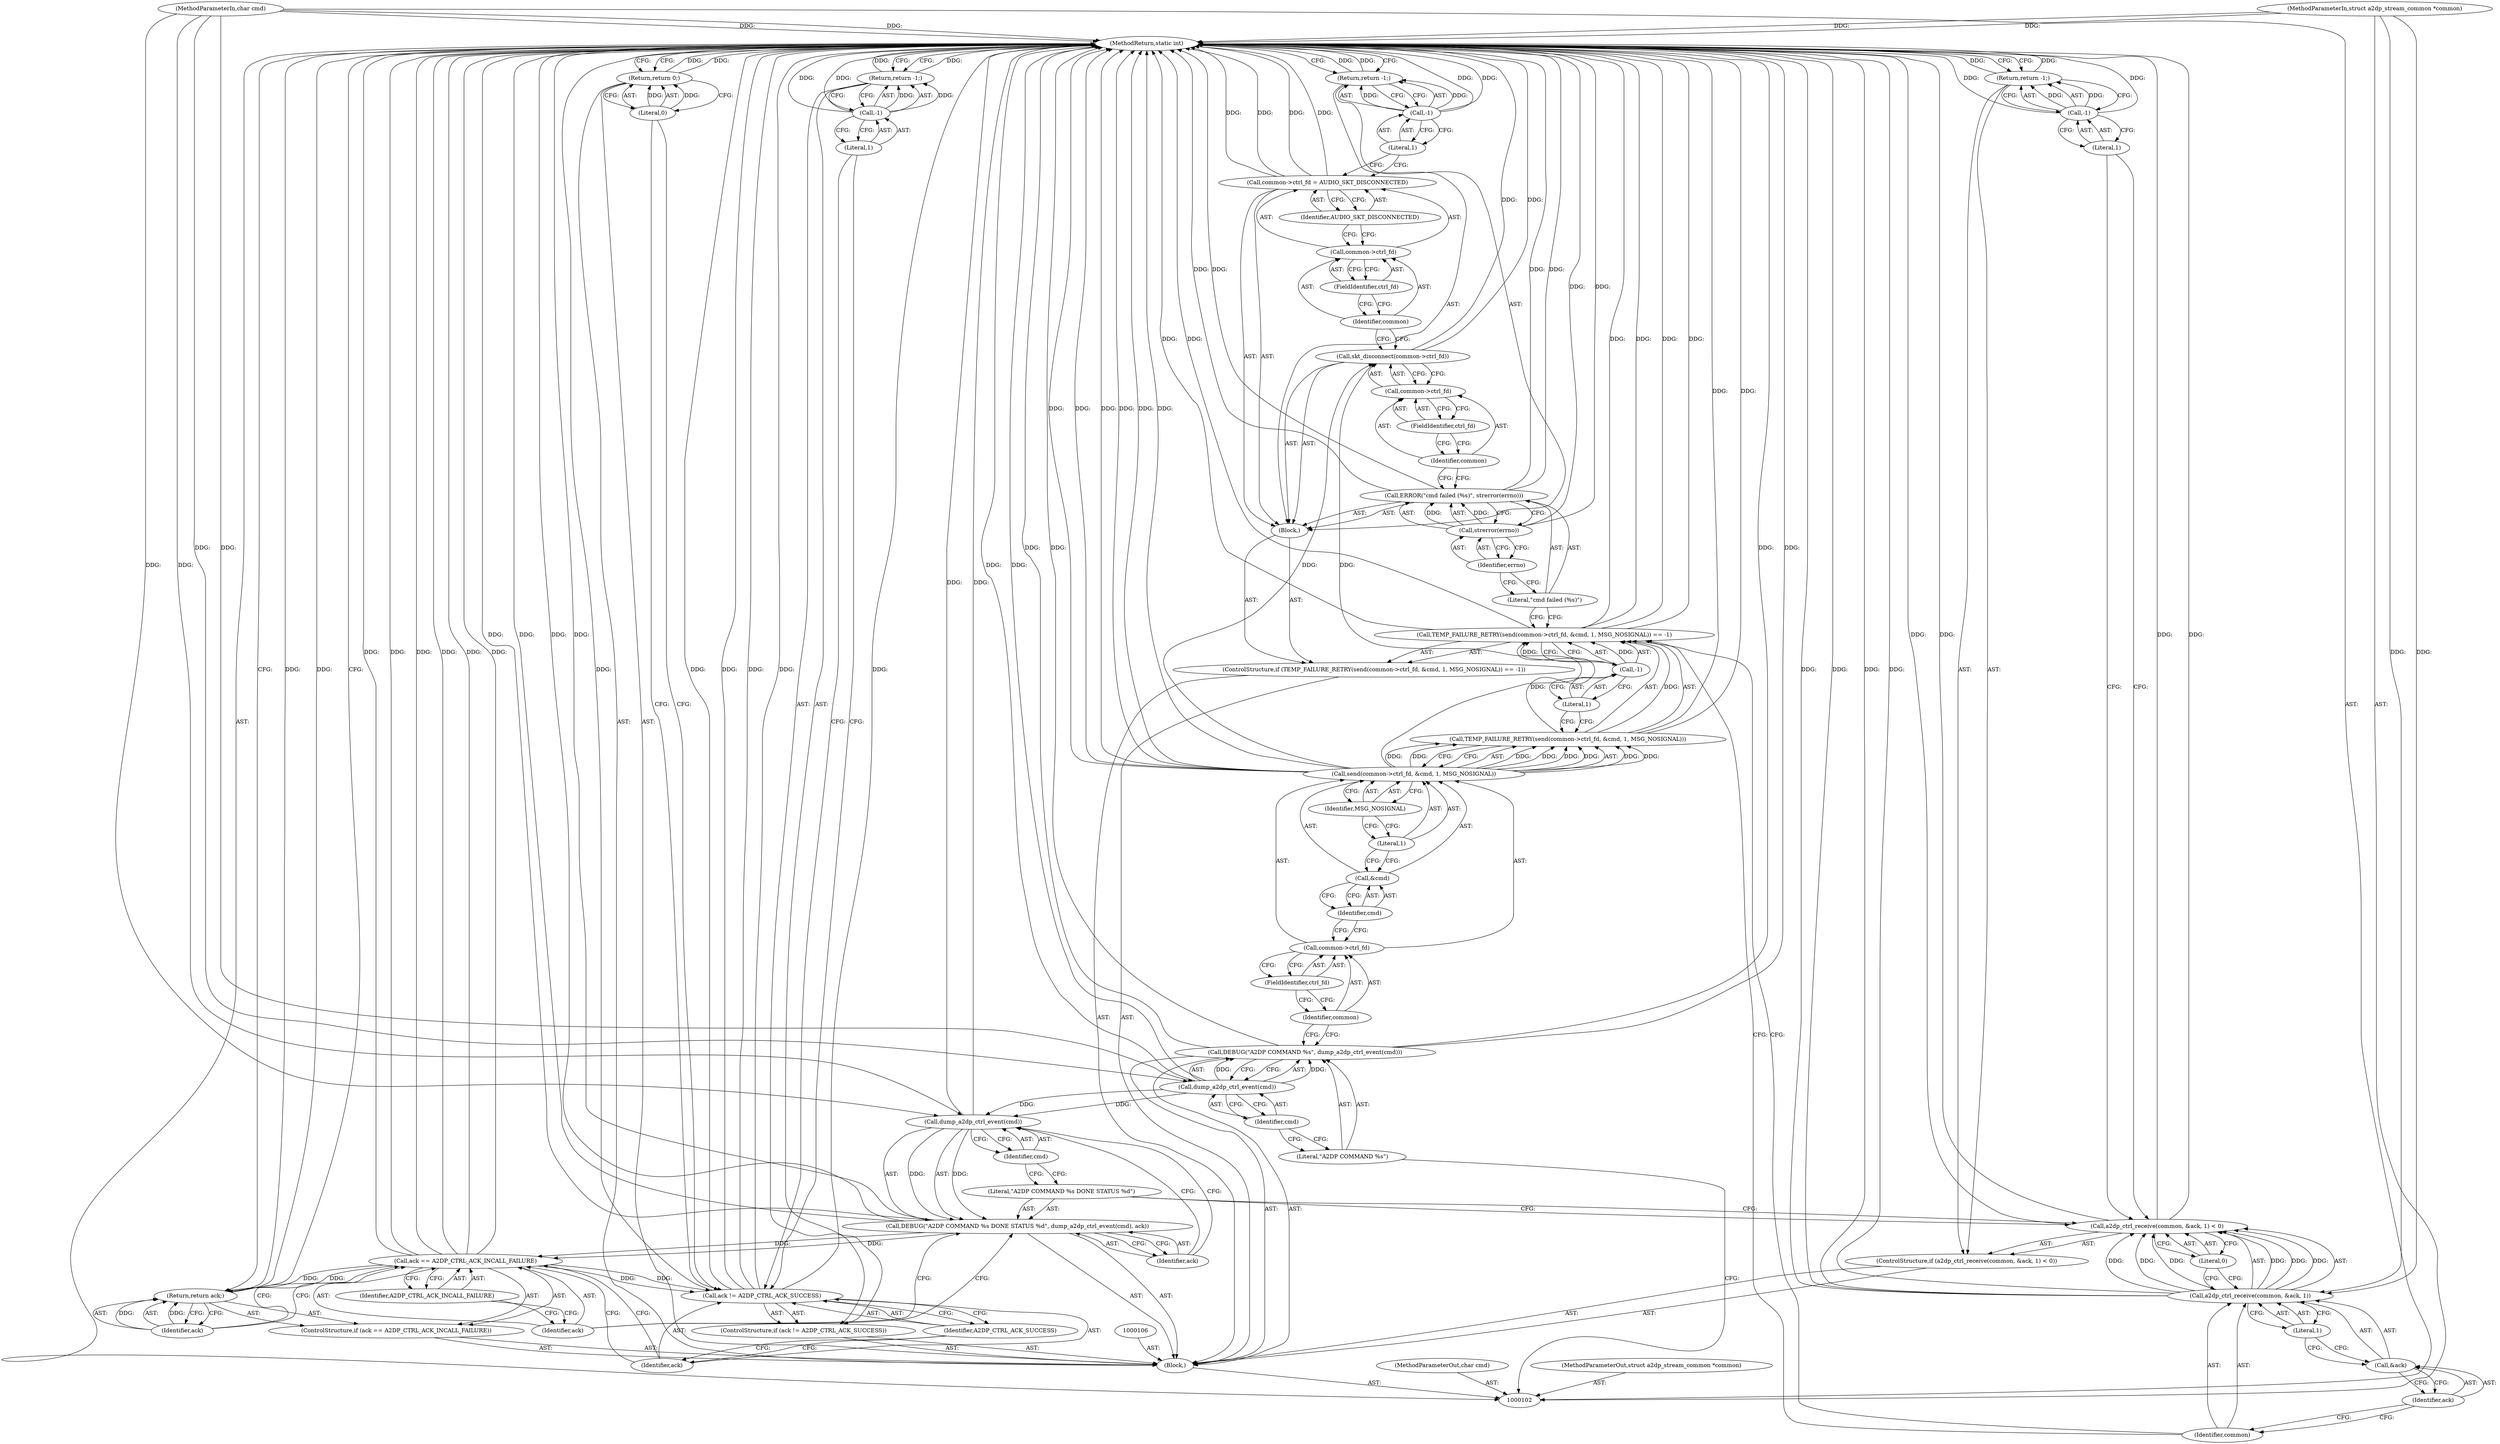digraph "0_Android_472271b153c5dc53c28beac55480a8d8434b2d5c" {
"1000172" [label="(MethodReturn,static int)"];
"1000103" [label="(MethodParameterIn,struct a2dp_stream_common *common)"];
"1000254" [label="(MethodParameterOut,struct a2dp_stream_common *common)"];
"1000104" [label="(MethodParameterIn,char cmd)"];
"1000255" [label="(MethodParameterOut,char cmd)"];
"1000124" [label="(Block,)"];
"1000126" [label="(Literal,\"cmd failed (%s)\")"];
"1000127" [label="(Call,strerror(errno))"];
"1000128" [label="(Identifier,errno)"];
"1000125" [label="(Call,ERROR(\"cmd failed (%s)\", strerror(errno)))"];
"1000130" [label="(Call,common->ctrl_fd)"];
"1000131" [label="(Identifier,common)"];
"1000132" [label="(FieldIdentifier,ctrl_fd)"];
"1000129" [label="(Call,skt_disconnect(common->ctrl_fd))"];
"1000136" [label="(FieldIdentifier,ctrl_fd)"];
"1000137" [label="(Identifier,AUDIO_SKT_DISCONNECTED)"];
"1000133" [label="(Call,common->ctrl_fd = AUDIO_SKT_DISCONNECTED)"];
"1000134" [label="(Call,common->ctrl_fd)"];
"1000135" [label="(Identifier,common)"];
"1000138" [label="(Return,return -1;)"];
"1000139" [label="(Call,-1)"];
"1000140" [label="(Literal,1)"];
"1000141" [label="(ControlStructure,if (a2dp_ctrl_receive(common, &ack, 1) < 0))"];
"1000144" [label="(Identifier,common)"];
"1000145" [label="(Call,&ack)"];
"1000146" [label="(Identifier,ack)"];
"1000147" [label="(Literal,1)"];
"1000148" [label="(Literal,0)"];
"1000142" [label="(Call,a2dp_ctrl_receive(common, &ack, 1) < 0)"];
"1000143" [label="(Call,a2dp_ctrl_receive(common, &ack, 1))"];
"1000149" [label="(Return,return -1;)"];
"1000150" [label="(Call,-1)"];
"1000151" [label="(Literal,1)"];
"1000105" [label="(Block,)"];
"1000153" [label="(Literal,\"A2DP COMMAND %s DONE STATUS %d\")"];
"1000152" [label="(Call,DEBUG(\"A2DP COMMAND %s DONE STATUS %d\", dump_a2dp_ctrl_event(cmd), ack))"];
"1000154" [label="(Call,dump_a2dp_ctrl_event(cmd))"];
"1000155" [label="(Identifier,cmd)"];
"1000156" [label="(Identifier,ack)"];
"1000157" [label="(ControlStructure,if (ack == A2DP_CTRL_ACK_INCALL_FAILURE))"];
"1000160" [label="(Identifier,A2DP_CTRL_ACK_INCALL_FAILURE)"];
"1000158" [label="(Call,ack == A2DP_CTRL_ACK_INCALL_FAILURE)"];
"1000159" [label="(Identifier,ack)"];
"1000161" [label="(Return,return ack;)"];
"1000162" [label="(Identifier,ack)"];
"1000163" [label="(ControlStructure,if (ack != A2DP_CTRL_ACK_SUCCESS))"];
"1000166" [label="(Identifier,A2DP_CTRL_ACK_SUCCESS)"];
"1000164" [label="(Call,ack != A2DP_CTRL_ACK_SUCCESS)"];
"1000165" [label="(Identifier,ack)"];
"1000167" [label="(Return,return -1;)"];
"1000168" [label="(Call,-1)"];
"1000169" [label="(Literal,1)"];
"1000170" [label="(Return,return 0;)"];
"1000171" [label="(Literal,0)"];
"1000108" [label="(Literal,\"A2DP COMMAND %s\")"];
"1000109" [label="(Call,dump_a2dp_ctrl_event(cmd))"];
"1000107" [label="(Call,DEBUG(\"A2DP COMMAND %s\", dump_a2dp_ctrl_event(cmd)))"];
"1000110" [label="(Identifier,cmd)"];
"1000114" [label="(Call,send(common->ctrl_fd, &cmd, 1, MSG_NOSIGNAL))"];
"1000115" [label="(Call,common->ctrl_fd)"];
"1000116" [label="(Identifier,common)"];
"1000111" [label="(ControlStructure,if (TEMP_FAILURE_RETRY(send(common->ctrl_fd, &cmd, 1, MSG_NOSIGNAL)) == -1))"];
"1000117" [label="(FieldIdentifier,ctrl_fd)"];
"1000118" [label="(Call,&cmd)"];
"1000119" [label="(Identifier,cmd)"];
"1000120" [label="(Literal,1)"];
"1000121" [label="(Identifier,MSG_NOSIGNAL)"];
"1000122" [label="(Call,-1)"];
"1000123" [label="(Literal,1)"];
"1000112" [label="(Call,TEMP_FAILURE_RETRY(send(common->ctrl_fd, &cmd, 1, MSG_NOSIGNAL)) == -1)"];
"1000113" [label="(Call,TEMP_FAILURE_RETRY(send(common->ctrl_fd, &cmd, 1, MSG_NOSIGNAL)))"];
"1000172" -> "1000102"  [label="AST: "];
"1000172" -> "1000138"  [label="CFG: "];
"1000172" -> "1000149"  [label="CFG: "];
"1000172" -> "1000161"  [label="CFG: "];
"1000172" -> "1000167"  [label="CFG: "];
"1000172" -> "1000170"  [label="CFG: "];
"1000170" -> "1000172"  [label="DDG: "];
"1000161" -> "1000172"  [label="DDG: "];
"1000158" -> "1000172"  [label="DDG: "];
"1000158" -> "1000172"  [label="DDG: "];
"1000158" -> "1000172"  [label="DDG: "];
"1000142" -> "1000172"  [label="DDG: "];
"1000142" -> "1000172"  [label="DDG: "];
"1000125" -> "1000172"  [label="DDG: "];
"1000125" -> "1000172"  [label="DDG: "];
"1000107" -> "1000172"  [label="DDG: "];
"1000107" -> "1000172"  [label="DDG: "];
"1000104" -> "1000172"  [label="DDG: "];
"1000139" -> "1000172"  [label="DDG: "];
"1000114" -> "1000172"  [label="DDG: "];
"1000114" -> "1000172"  [label="DDG: "];
"1000114" -> "1000172"  [label="DDG: "];
"1000152" -> "1000172"  [label="DDG: "];
"1000152" -> "1000172"  [label="DDG: "];
"1000150" -> "1000172"  [label="DDG: "];
"1000127" -> "1000172"  [label="DDG: "];
"1000164" -> "1000172"  [label="DDG: "];
"1000164" -> "1000172"  [label="DDG: "];
"1000164" -> "1000172"  [label="DDG: "];
"1000168" -> "1000172"  [label="DDG: "];
"1000113" -> "1000172"  [label="DDG: "];
"1000129" -> "1000172"  [label="DDG: "];
"1000154" -> "1000172"  [label="DDG: "];
"1000143" -> "1000172"  [label="DDG: "];
"1000143" -> "1000172"  [label="DDG: "];
"1000133" -> "1000172"  [label="DDG: "];
"1000133" -> "1000172"  [label="DDG: "];
"1000103" -> "1000172"  [label="DDG: "];
"1000112" -> "1000172"  [label="DDG: "];
"1000112" -> "1000172"  [label="DDG: "];
"1000112" -> "1000172"  [label="DDG: "];
"1000109" -> "1000172"  [label="DDG: "];
"1000149" -> "1000172"  [label="DDG: "];
"1000138" -> "1000172"  [label="DDG: "];
"1000167" -> "1000172"  [label="DDG: "];
"1000103" -> "1000102"  [label="AST: "];
"1000103" -> "1000172"  [label="DDG: "];
"1000103" -> "1000143"  [label="DDG: "];
"1000254" -> "1000102"  [label="AST: "];
"1000104" -> "1000102"  [label="AST: "];
"1000104" -> "1000172"  [label="DDG: "];
"1000104" -> "1000109"  [label="DDG: "];
"1000104" -> "1000154"  [label="DDG: "];
"1000255" -> "1000102"  [label="AST: "];
"1000124" -> "1000111"  [label="AST: "];
"1000125" -> "1000124"  [label="AST: "];
"1000129" -> "1000124"  [label="AST: "];
"1000133" -> "1000124"  [label="AST: "];
"1000138" -> "1000124"  [label="AST: "];
"1000126" -> "1000125"  [label="AST: "];
"1000126" -> "1000112"  [label="CFG: "];
"1000128" -> "1000126"  [label="CFG: "];
"1000127" -> "1000125"  [label="AST: "];
"1000127" -> "1000128"  [label="CFG: "];
"1000128" -> "1000127"  [label="AST: "];
"1000125" -> "1000127"  [label="CFG: "];
"1000127" -> "1000172"  [label="DDG: "];
"1000127" -> "1000125"  [label="DDG: "];
"1000128" -> "1000127"  [label="AST: "];
"1000128" -> "1000126"  [label="CFG: "];
"1000127" -> "1000128"  [label="CFG: "];
"1000125" -> "1000124"  [label="AST: "];
"1000125" -> "1000127"  [label="CFG: "];
"1000126" -> "1000125"  [label="AST: "];
"1000127" -> "1000125"  [label="AST: "];
"1000131" -> "1000125"  [label="CFG: "];
"1000125" -> "1000172"  [label="DDG: "];
"1000125" -> "1000172"  [label="DDG: "];
"1000127" -> "1000125"  [label="DDG: "];
"1000130" -> "1000129"  [label="AST: "];
"1000130" -> "1000132"  [label="CFG: "];
"1000131" -> "1000130"  [label="AST: "];
"1000132" -> "1000130"  [label="AST: "];
"1000129" -> "1000130"  [label="CFG: "];
"1000131" -> "1000130"  [label="AST: "];
"1000131" -> "1000125"  [label="CFG: "];
"1000132" -> "1000131"  [label="CFG: "];
"1000132" -> "1000130"  [label="AST: "];
"1000132" -> "1000131"  [label="CFG: "];
"1000130" -> "1000132"  [label="CFG: "];
"1000129" -> "1000124"  [label="AST: "];
"1000129" -> "1000130"  [label="CFG: "];
"1000130" -> "1000129"  [label="AST: "];
"1000135" -> "1000129"  [label="CFG: "];
"1000129" -> "1000172"  [label="DDG: "];
"1000114" -> "1000129"  [label="DDG: "];
"1000136" -> "1000134"  [label="AST: "];
"1000136" -> "1000135"  [label="CFG: "];
"1000134" -> "1000136"  [label="CFG: "];
"1000137" -> "1000133"  [label="AST: "];
"1000137" -> "1000134"  [label="CFG: "];
"1000133" -> "1000137"  [label="CFG: "];
"1000133" -> "1000124"  [label="AST: "];
"1000133" -> "1000137"  [label="CFG: "];
"1000134" -> "1000133"  [label="AST: "];
"1000137" -> "1000133"  [label="AST: "];
"1000140" -> "1000133"  [label="CFG: "];
"1000133" -> "1000172"  [label="DDG: "];
"1000133" -> "1000172"  [label="DDG: "];
"1000134" -> "1000133"  [label="AST: "];
"1000134" -> "1000136"  [label="CFG: "];
"1000135" -> "1000134"  [label="AST: "];
"1000136" -> "1000134"  [label="AST: "];
"1000137" -> "1000134"  [label="CFG: "];
"1000135" -> "1000134"  [label="AST: "];
"1000135" -> "1000129"  [label="CFG: "];
"1000136" -> "1000135"  [label="CFG: "];
"1000138" -> "1000124"  [label="AST: "];
"1000138" -> "1000139"  [label="CFG: "];
"1000139" -> "1000138"  [label="AST: "];
"1000172" -> "1000138"  [label="CFG: "];
"1000138" -> "1000172"  [label="DDG: "];
"1000139" -> "1000138"  [label="DDG: "];
"1000139" -> "1000138"  [label="AST: "];
"1000139" -> "1000140"  [label="CFG: "];
"1000140" -> "1000139"  [label="AST: "];
"1000138" -> "1000139"  [label="CFG: "];
"1000139" -> "1000172"  [label="DDG: "];
"1000139" -> "1000138"  [label="DDG: "];
"1000140" -> "1000139"  [label="AST: "];
"1000140" -> "1000133"  [label="CFG: "];
"1000139" -> "1000140"  [label="CFG: "];
"1000141" -> "1000105"  [label="AST: "];
"1000142" -> "1000141"  [label="AST: "];
"1000149" -> "1000141"  [label="AST: "];
"1000144" -> "1000143"  [label="AST: "];
"1000144" -> "1000112"  [label="CFG: "];
"1000146" -> "1000144"  [label="CFG: "];
"1000145" -> "1000143"  [label="AST: "];
"1000145" -> "1000146"  [label="CFG: "];
"1000146" -> "1000145"  [label="AST: "];
"1000147" -> "1000145"  [label="CFG: "];
"1000146" -> "1000145"  [label="AST: "];
"1000146" -> "1000144"  [label="CFG: "];
"1000145" -> "1000146"  [label="CFG: "];
"1000147" -> "1000143"  [label="AST: "];
"1000147" -> "1000145"  [label="CFG: "];
"1000143" -> "1000147"  [label="CFG: "];
"1000148" -> "1000142"  [label="AST: "];
"1000148" -> "1000143"  [label="CFG: "];
"1000142" -> "1000148"  [label="CFG: "];
"1000142" -> "1000141"  [label="AST: "];
"1000142" -> "1000148"  [label="CFG: "];
"1000143" -> "1000142"  [label="AST: "];
"1000148" -> "1000142"  [label="AST: "];
"1000151" -> "1000142"  [label="CFG: "];
"1000153" -> "1000142"  [label="CFG: "];
"1000142" -> "1000172"  [label="DDG: "];
"1000142" -> "1000172"  [label="DDG: "];
"1000143" -> "1000142"  [label="DDG: "];
"1000143" -> "1000142"  [label="DDG: "];
"1000143" -> "1000142"  [label="DDG: "];
"1000143" -> "1000142"  [label="AST: "];
"1000143" -> "1000147"  [label="CFG: "];
"1000144" -> "1000143"  [label="AST: "];
"1000145" -> "1000143"  [label="AST: "];
"1000147" -> "1000143"  [label="AST: "];
"1000148" -> "1000143"  [label="CFG: "];
"1000143" -> "1000172"  [label="DDG: "];
"1000143" -> "1000172"  [label="DDG: "];
"1000143" -> "1000142"  [label="DDG: "];
"1000143" -> "1000142"  [label="DDG: "];
"1000143" -> "1000142"  [label="DDG: "];
"1000103" -> "1000143"  [label="DDG: "];
"1000149" -> "1000141"  [label="AST: "];
"1000149" -> "1000150"  [label="CFG: "];
"1000150" -> "1000149"  [label="AST: "];
"1000172" -> "1000149"  [label="CFG: "];
"1000149" -> "1000172"  [label="DDG: "];
"1000150" -> "1000149"  [label="DDG: "];
"1000150" -> "1000149"  [label="AST: "];
"1000150" -> "1000151"  [label="CFG: "];
"1000151" -> "1000150"  [label="AST: "];
"1000149" -> "1000150"  [label="CFG: "];
"1000150" -> "1000172"  [label="DDG: "];
"1000150" -> "1000149"  [label="DDG: "];
"1000151" -> "1000150"  [label="AST: "];
"1000151" -> "1000142"  [label="CFG: "];
"1000150" -> "1000151"  [label="CFG: "];
"1000105" -> "1000102"  [label="AST: "];
"1000106" -> "1000105"  [label="AST: "];
"1000107" -> "1000105"  [label="AST: "];
"1000111" -> "1000105"  [label="AST: "];
"1000141" -> "1000105"  [label="AST: "];
"1000152" -> "1000105"  [label="AST: "];
"1000157" -> "1000105"  [label="AST: "];
"1000163" -> "1000105"  [label="AST: "];
"1000170" -> "1000105"  [label="AST: "];
"1000153" -> "1000152"  [label="AST: "];
"1000153" -> "1000142"  [label="CFG: "];
"1000155" -> "1000153"  [label="CFG: "];
"1000152" -> "1000105"  [label="AST: "];
"1000152" -> "1000156"  [label="CFG: "];
"1000153" -> "1000152"  [label="AST: "];
"1000154" -> "1000152"  [label="AST: "];
"1000156" -> "1000152"  [label="AST: "];
"1000159" -> "1000152"  [label="CFG: "];
"1000152" -> "1000172"  [label="DDG: "];
"1000152" -> "1000172"  [label="DDG: "];
"1000154" -> "1000152"  [label="DDG: "];
"1000152" -> "1000158"  [label="DDG: "];
"1000154" -> "1000152"  [label="AST: "];
"1000154" -> "1000155"  [label="CFG: "];
"1000155" -> "1000154"  [label="AST: "];
"1000156" -> "1000154"  [label="CFG: "];
"1000154" -> "1000172"  [label="DDG: "];
"1000154" -> "1000152"  [label="DDG: "];
"1000109" -> "1000154"  [label="DDG: "];
"1000104" -> "1000154"  [label="DDG: "];
"1000155" -> "1000154"  [label="AST: "];
"1000155" -> "1000153"  [label="CFG: "];
"1000154" -> "1000155"  [label="CFG: "];
"1000156" -> "1000152"  [label="AST: "];
"1000156" -> "1000154"  [label="CFG: "];
"1000152" -> "1000156"  [label="CFG: "];
"1000157" -> "1000105"  [label="AST: "];
"1000158" -> "1000157"  [label="AST: "];
"1000161" -> "1000157"  [label="AST: "];
"1000160" -> "1000158"  [label="AST: "];
"1000160" -> "1000159"  [label="CFG: "];
"1000158" -> "1000160"  [label="CFG: "];
"1000158" -> "1000157"  [label="AST: "];
"1000158" -> "1000160"  [label="CFG: "];
"1000159" -> "1000158"  [label="AST: "];
"1000160" -> "1000158"  [label="AST: "];
"1000162" -> "1000158"  [label="CFG: "];
"1000165" -> "1000158"  [label="CFG: "];
"1000158" -> "1000172"  [label="DDG: "];
"1000158" -> "1000172"  [label="DDG: "];
"1000158" -> "1000172"  [label="DDG: "];
"1000152" -> "1000158"  [label="DDG: "];
"1000158" -> "1000161"  [label="DDG: "];
"1000158" -> "1000164"  [label="DDG: "];
"1000159" -> "1000158"  [label="AST: "];
"1000159" -> "1000152"  [label="CFG: "];
"1000160" -> "1000159"  [label="CFG: "];
"1000161" -> "1000157"  [label="AST: "];
"1000161" -> "1000162"  [label="CFG: "];
"1000162" -> "1000161"  [label="AST: "];
"1000172" -> "1000161"  [label="CFG: "];
"1000161" -> "1000172"  [label="DDG: "];
"1000162" -> "1000161"  [label="DDG: "];
"1000158" -> "1000161"  [label="DDG: "];
"1000162" -> "1000161"  [label="AST: "];
"1000162" -> "1000158"  [label="CFG: "];
"1000161" -> "1000162"  [label="CFG: "];
"1000162" -> "1000161"  [label="DDG: "];
"1000163" -> "1000105"  [label="AST: "];
"1000164" -> "1000163"  [label="AST: "];
"1000167" -> "1000163"  [label="AST: "];
"1000166" -> "1000164"  [label="AST: "];
"1000166" -> "1000165"  [label="CFG: "];
"1000164" -> "1000166"  [label="CFG: "];
"1000164" -> "1000163"  [label="AST: "];
"1000164" -> "1000166"  [label="CFG: "];
"1000165" -> "1000164"  [label="AST: "];
"1000166" -> "1000164"  [label="AST: "];
"1000169" -> "1000164"  [label="CFG: "];
"1000171" -> "1000164"  [label="CFG: "];
"1000164" -> "1000172"  [label="DDG: "];
"1000164" -> "1000172"  [label="DDG: "];
"1000164" -> "1000172"  [label="DDG: "];
"1000158" -> "1000164"  [label="DDG: "];
"1000165" -> "1000164"  [label="AST: "];
"1000165" -> "1000158"  [label="CFG: "];
"1000166" -> "1000165"  [label="CFG: "];
"1000167" -> "1000163"  [label="AST: "];
"1000167" -> "1000168"  [label="CFG: "];
"1000168" -> "1000167"  [label="AST: "];
"1000172" -> "1000167"  [label="CFG: "];
"1000167" -> "1000172"  [label="DDG: "];
"1000168" -> "1000167"  [label="DDG: "];
"1000168" -> "1000167"  [label="AST: "];
"1000168" -> "1000169"  [label="CFG: "];
"1000169" -> "1000168"  [label="AST: "];
"1000167" -> "1000168"  [label="CFG: "];
"1000168" -> "1000172"  [label="DDG: "];
"1000168" -> "1000167"  [label="DDG: "];
"1000169" -> "1000168"  [label="AST: "];
"1000169" -> "1000164"  [label="CFG: "];
"1000168" -> "1000169"  [label="CFG: "];
"1000170" -> "1000105"  [label="AST: "];
"1000170" -> "1000171"  [label="CFG: "];
"1000171" -> "1000170"  [label="AST: "];
"1000172" -> "1000170"  [label="CFG: "];
"1000170" -> "1000172"  [label="DDG: "];
"1000171" -> "1000170"  [label="DDG: "];
"1000171" -> "1000170"  [label="AST: "];
"1000171" -> "1000164"  [label="CFG: "];
"1000170" -> "1000171"  [label="CFG: "];
"1000171" -> "1000170"  [label="DDG: "];
"1000108" -> "1000107"  [label="AST: "];
"1000108" -> "1000102"  [label="CFG: "];
"1000110" -> "1000108"  [label="CFG: "];
"1000109" -> "1000107"  [label="AST: "];
"1000109" -> "1000110"  [label="CFG: "];
"1000110" -> "1000109"  [label="AST: "];
"1000107" -> "1000109"  [label="CFG: "];
"1000109" -> "1000172"  [label="DDG: "];
"1000109" -> "1000107"  [label="DDG: "];
"1000104" -> "1000109"  [label="DDG: "];
"1000109" -> "1000154"  [label="DDG: "];
"1000107" -> "1000105"  [label="AST: "];
"1000107" -> "1000109"  [label="CFG: "];
"1000108" -> "1000107"  [label="AST: "];
"1000109" -> "1000107"  [label="AST: "];
"1000116" -> "1000107"  [label="CFG: "];
"1000107" -> "1000172"  [label="DDG: "];
"1000107" -> "1000172"  [label="DDG: "];
"1000109" -> "1000107"  [label="DDG: "];
"1000110" -> "1000109"  [label="AST: "];
"1000110" -> "1000108"  [label="CFG: "];
"1000109" -> "1000110"  [label="CFG: "];
"1000114" -> "1000113"  [label="AST: "];
"1000114" -> "1000121"  [label="CFG: "];
"1000115" -> "1000114"  [label="AST: "];
"1000118" -> "1000114"  [label="AST: "];
"1000120" -> "1000114"  [label="AST: "];
"1000121" -> "1000114"  [label="AST: "];
"1000113" -> "1000114"  [label="CFG: "];
"1000114" -> "1000172"  [label="DDG: "];
"1000114" -> "1000172"  [label="DDG: "];
"1000114" -> "1000172"  [label="DDG: "];
"1000114" -> "1000113"  [label="DDG: "];
"1000114" -> "1000113"  [label="DDG: "];
"1000114" -> "1000113"  [label="DDG: "];
"1000114" -> "1000113"  [label="DDG: "];
"1000114" -> "1000129"  [label="DDG: "];
"1000115" -> "1000114"  [label="AST: "];
"1000115" -> "1000117"  [label="CFG: "];
"1000116" -> "1000115"  [label="AST: "];
"1000117" -> "1000115"  [label="AST: "];
"1000119" -> "1000115"  [label="CFG: "];
"1000116" -> "1000115"  [label="AST: "];
"1000116" -> "1000107"  [label="CFG: "];
"1000117" -> "1000116"  [label="CFG: "];
"1000111" -> "1000105"  [label="AST: "];
"1000112" -> "1000111"  [label="AST: "];
"1000124" -> "1000111"  [label="AST: "];
"1000117" -> "1000115"  [label="AST: "];
"1000117" -> "1000116"  [label="CFG: "];
"1000115" -> "1000117"  [label="CFG: "];
"1000118" -> "1000114"  [label="AST: "];
"1000118" -> "1000119"  [label="CFG: "];
"1000119" -> "1000118"  [label="AST: "];
"1000120" -> "1000118"  [label="CFG: "];
"1000119" -> "1000118"  [label="AST: "];
"1000119" -> "1000115"  [label="CFG: "];
"1000118" -> "1000119"  [label="CFG: "];
"1000120" -> "1000114"  [label="AST: "];
"1000120" -> "1000118"  [label="CFG: "];
"1000121" -> "1000120"  [label="CFG: "];
"1000121" -> "1000114"  [label="AST: "];
"1000121" -> "1000120"  [label="CFG: "];
"1000114" -> "1000121"  [label="CFG: "];
"1000122" -> "1000112"  [label="AST: "];
"1000122" -> "1000123"  [label="CFG: "];
"1000123" -> "1000122"  [label="AST: "];
"1000112" -> "1000122"  [label="CFG: "];
"1000122" -> "1000112"  [label="DDG: "];
"1000123" -> "1000122"  [label="AST: "];
"1000123" -> "1000113"  [label="CFG: "];
"1000122" -> "1000123"  [label="CFG: "];
"1000112" -> "1000111"  [label="AST: "];
"1000112" -> "1000122"  [label="CFG: "];
"1000113" -> "1000112"  [label="AST: "];
"1000122" -> "1000112"  [label="AST: "];
"1000126" -> "1000112"  [label="CFG: "];
"1000144" -> "1000112"  [label="CFG: "];
"1000112" -> "1000172"  [label="DDG: "];
"1000112" -> "1000172"  [label="DDG: "];
"1000112" -> "1000172"  [label="DDG: "];
"1000113" -> "1000112"  [label="DDG: "];
"1000122" -> "1000112"  [label="DDG: "];
"1000113" -> "1000112"  [label="AST: "];
"1000113" -> "1000114"  [label="CFG: "];
"1000114" -> "1000113"  [label="AST: "];
"1000123" -> "1000113"  [label="CFG: "];
"1000113" -> "1000172"  [label="DDG: "];
"1000113" -> "1000112"  [label="DDG: "];
"1000114" -> "1000113"  [label="DDG: "];
"1000114" -> "1000113"  [label="DDG: "];
"1000114" -> "1000113"  [label="DDG: "];
"1000114" -> "1000113"  [label="DDG: "];
}
